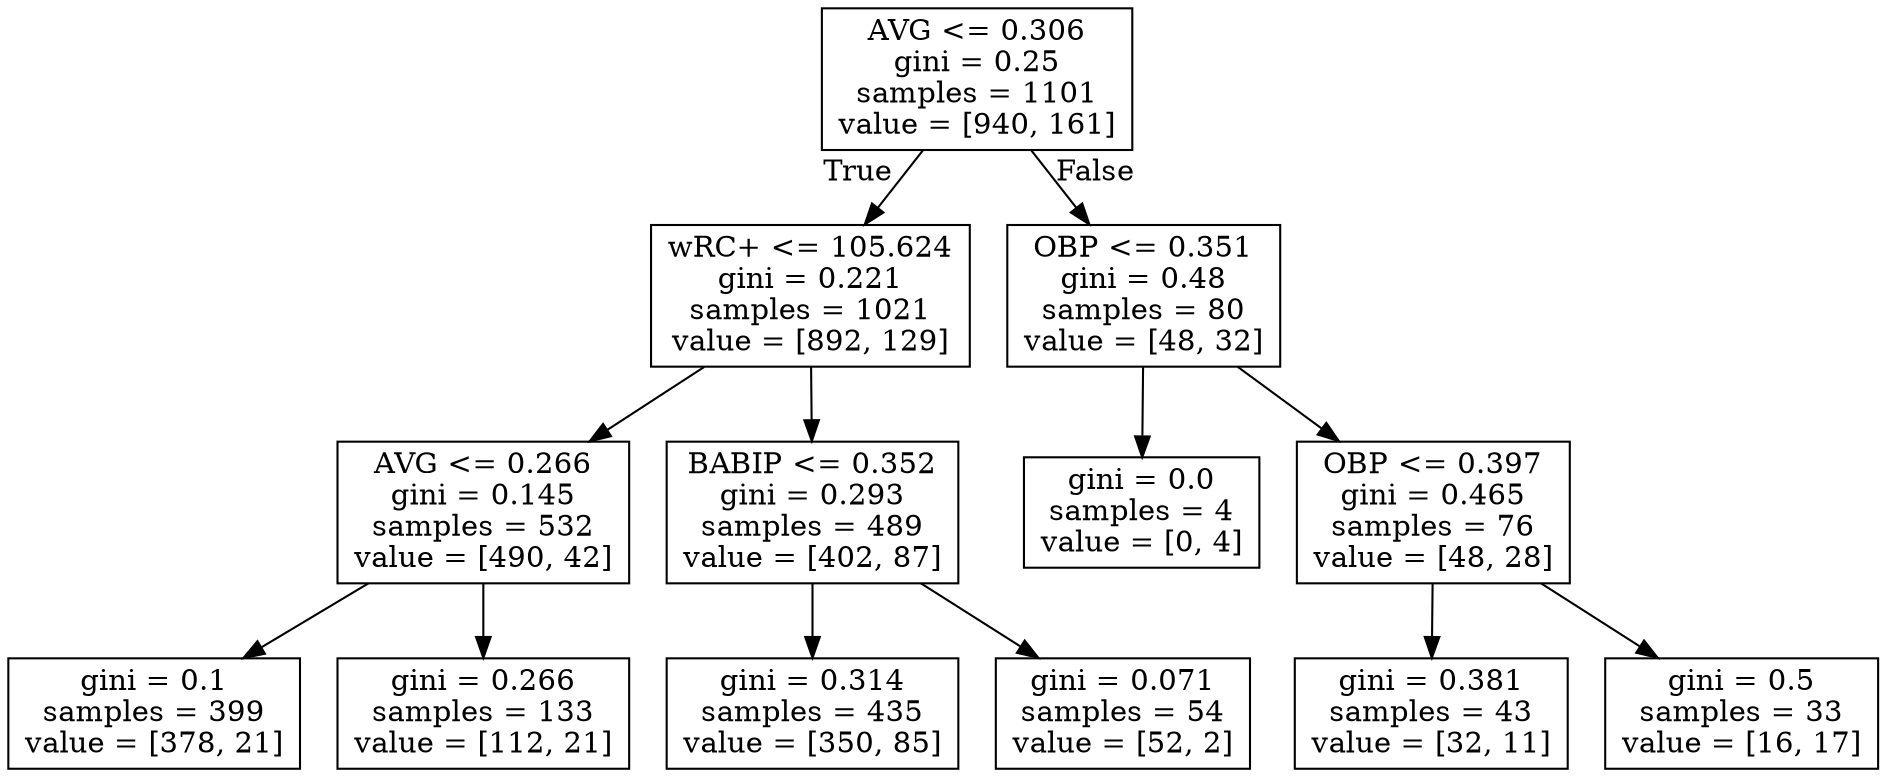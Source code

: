 digraph Tree {
node [shape=box] ;
0 [label="AVG <= 0.306\ngini = 0.25\nsamples = 1101\nvalue = [940, 161]"] ;
1 [label="wRC+ <= 105.624\ngini = 0.221\nsamples = 1021\nvalue = [892, 129]"] ;
0 -> 1 [labeldistance=2.5, labelangle=45, headlabel="True"] ;
2 [label="AVG <= 0.266\ngini = 0.145\nsamples = 532\nvalue = [490, 42]"] ;
1 -> 2 ;
3 [label="gini = 0.1\nsamples = 399\nvalue = [378, 21]"] ;
2 -> 3 ;
4 [label="gini = 0.266\nsamples = 133\nvalue = [112, 21]"] ;
2 -> 4 ;
5 [label="BABIP <= 0.352\ngini = 0.293\nsamples = 489\nvalue = [402, 87]"] ;
1 -> 5 ;
6 [label="gini = 0.314\nsamples = 435\nvalue = [350, 85]"] ;
5 -> 6 ;
7 [label="gini = 0.071\nsamples = 54\nvalue = [52, 2]"] ;
5 -> 7 ;
8 [label="OBP <= 0.351\ngini = 0.48\nsamples = 80\nvalue = [48, 32]"] ;
0 -> 8 [labeldistance=2.5, labelangle=-45, headlabel="False"] ;
9 [label="gini = 0.0\nsamples = 4\nvalue = [0, 4]"] ;
8 -> 9 ;
10 [label="OBP <= 0.397\ngini = 0.465\nsamples = 76\nvalue = [48, 28]"] ;
8 -> 10 ;
11 [label="gini = 0.381\nsamples = 43\nvalue = [32, 11]"] ;
10 -> 11 ;
12 [label="gini = 0.5\nsamples = 33\nvalue = [16, 17]"] ;
10 -> 12 ;
}